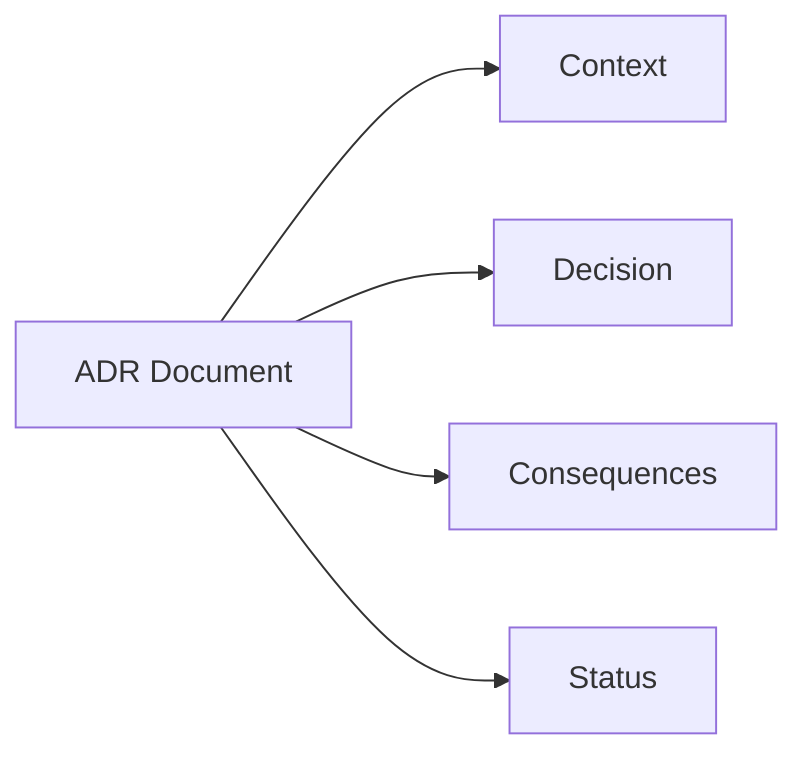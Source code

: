 graph LR
    ADR[ADR Document]:::kv-primary --> Context[Context]:::kv-highlight
    ADR --> Decision[Decision]:::kv-accent
    ADR --> Consequences[Consequences]:::kv-accent
    ADR --> Status[Status]:::kv-highlight